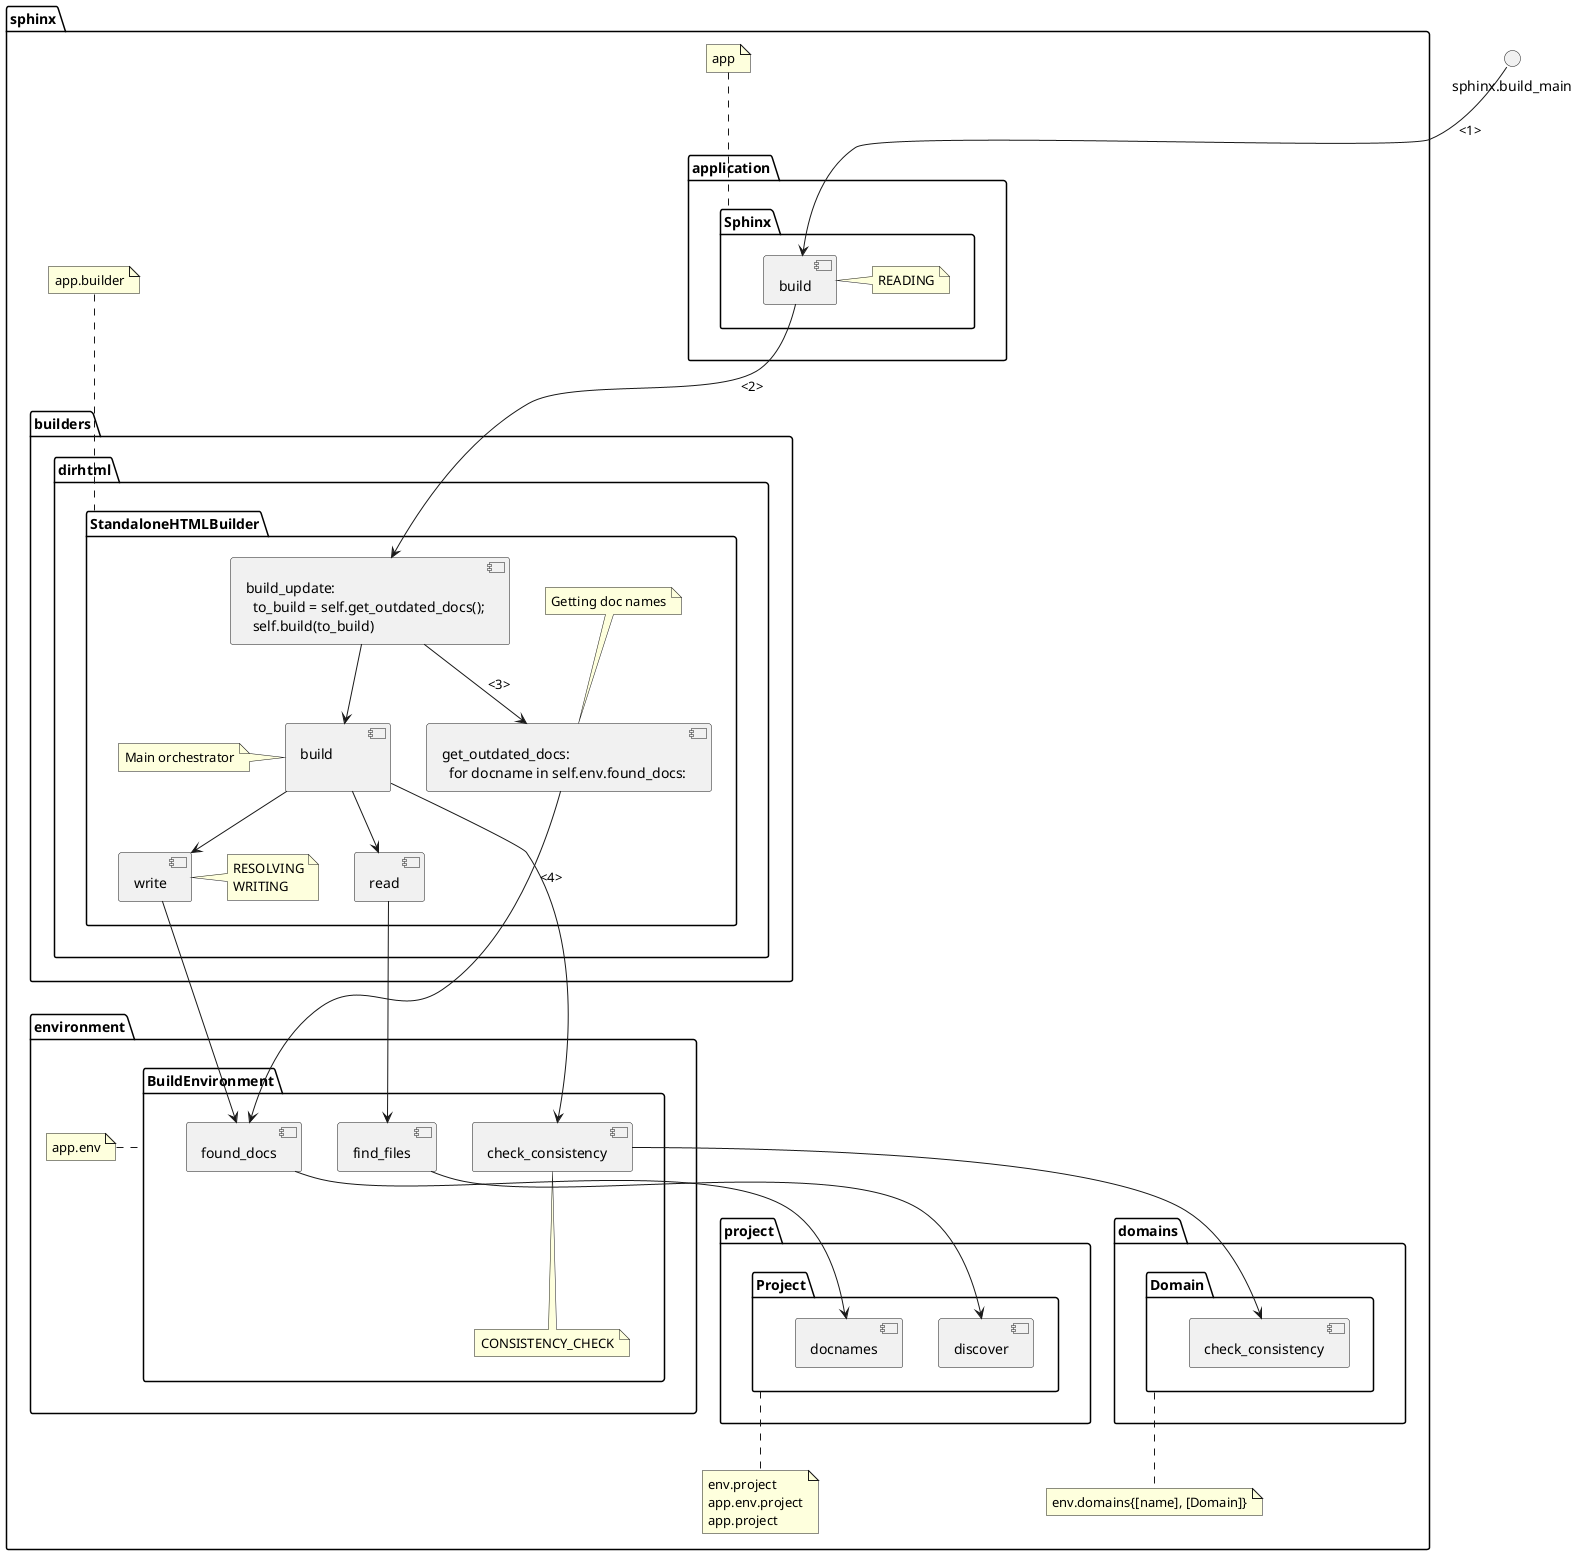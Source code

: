 @startuml
package "sphinx" {
   package "application" {
      folder "Sphinx" {
         [build] as app_build
         note right of app_build: READING
      }
   }
   note top of Sphinx: app


   package "builders" {
      package "dirhtml" {
         folder "StandaloneHTMLBuilder" {
            [build_update:\n  to_build = self.get_outdated_docs();\n  self.build(to_build)] as builder_update
            [get_outdated_docs:\n  for docname in self.env.found_docs:] as get_outdated
            [build\n                  ] as builder_build
            [read] as builder_read
            [write] as builder_write
            note top of get_outdated: Getting doc names
            note right of builder_write: RESOLVING\nWRITING
            note left of builder_build: Main orchestrator
         }
      }
   }
   note top of StandaloneHTMLBuilder: app.builder

   package "environment" {
      folder "BuildEnvironment" {
         [found_docs] as env_docs
         together {
            [find_files] as env_files
            [check_consistency] as consistency
         }
         note bottom of consistency: CONSISTENCY_CHECK
      }
      note left of BuildEnvironment: app.env
   }
'   note left of BuildEnvironment: app.env
'   note bottom of consistency: CONSISTENCY_CHECK

   package "project" {
      folder "Project" {
         [docnames] as project_docnames
         [discover] as project_discover
      }
   }
   note bottom of Project: env.project\napp.env.project\napp.project

   package "domains" {
      folder "Domain" {
         [check_consistency] as domain_consistency
      }
   }
   note bottom of Domain: env.domains{[name], [Domain]}
}

sphinx.build_main --> app_build : <1>
app_build --> builder_update : <2>
builder_update --> get_outdated : <3>
get_outdated --> env_docs : <4>
env_docs --> project_docnames
builder_update --> builder_build
builder_build --> builder_read
builder_build --> builder_write
builder_write --> env_docs
builder_read --> env_files
env_files --> project_discover
builder_build --> consistency
consistency --> domain_consistency

get_outdated -[hidden]right-> builder_build
builder_read -[hidden]> builder_write
'env_docs -[hidden]> env_files
'env_files -[hidden]> consistency
'project_docnames -[hidden]> project_discover
'project_discover -[hidden]> domain_consistency
@enduml